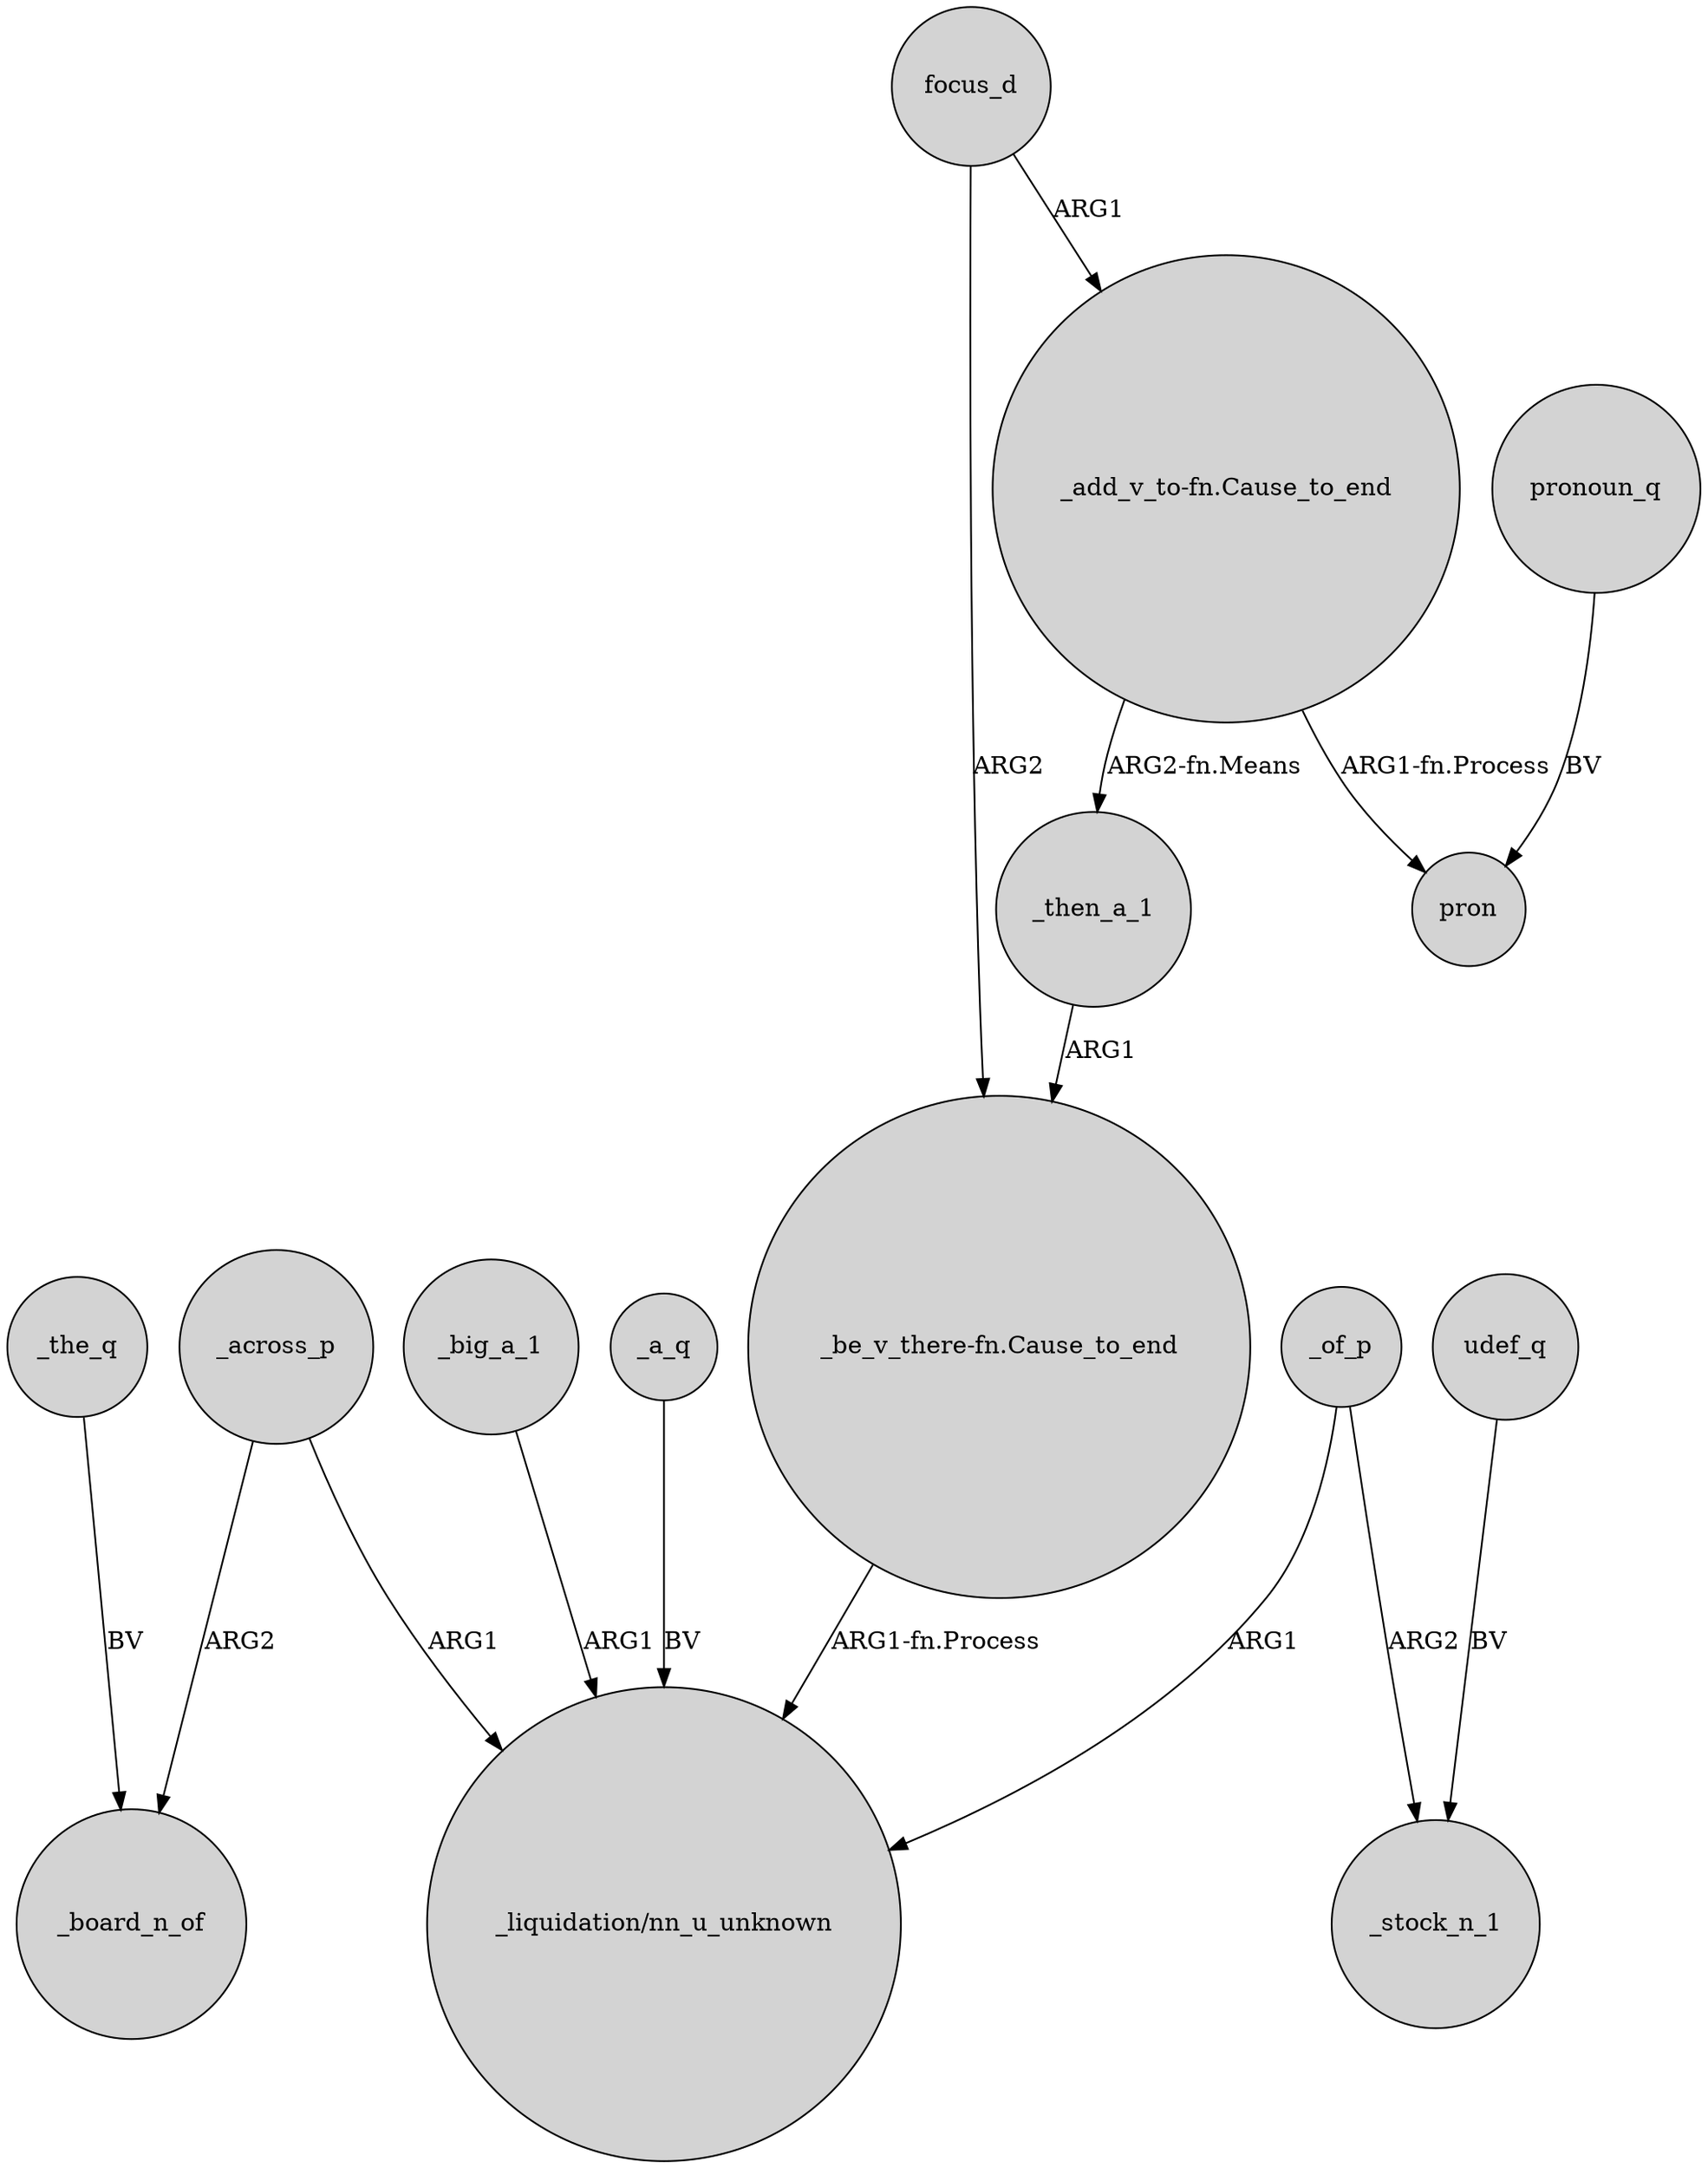 digraph {
	node [shape=circle style=filled]
	_big_a_1 -> "_liquidation/nn_u_unknown" [label=ARG1]
	focus_d -> "_add_v_to-fn.Cause_to_end" [label=ARG1]
	"_add_v_to-fn.Cause_to_end" -> _then_a_1 [label="ARG2-fn.Means"]
	_across_p -> "_liquidation/nn_u_unknown" [label=ARG1]
	_the_q -> _board_n_of [label=BV]
	focus_d -> "_be_v_there-fn.Cause_to_end" [label=ARG2]
	_across_p -> _board_n_of [label=ARG2]
	_then_a_1 -> "_be_v_there-fn.Cause_to_end" [label=ARG1]
	pronoun_q -> pron [label=BV]
	_of_p -> _stock_n_1 [label=ARG2]
	_of_p -> "_liquidation/nn_u_unknown" [label=ARG1]
	"_add_v_to-fn.Cause_to_end" -> pron [label="ARG1-fn.Process"]
	udef_q -> _stock_n_1 [label=BV]
	"_be_v_there-fn.Cause_to_end" -> "_liquidation/nn_u_unknown" [label="ARG1-fn.Process"]
	_a_q -> "_liquidation/nn_u_unknown" [label=BV]
}
